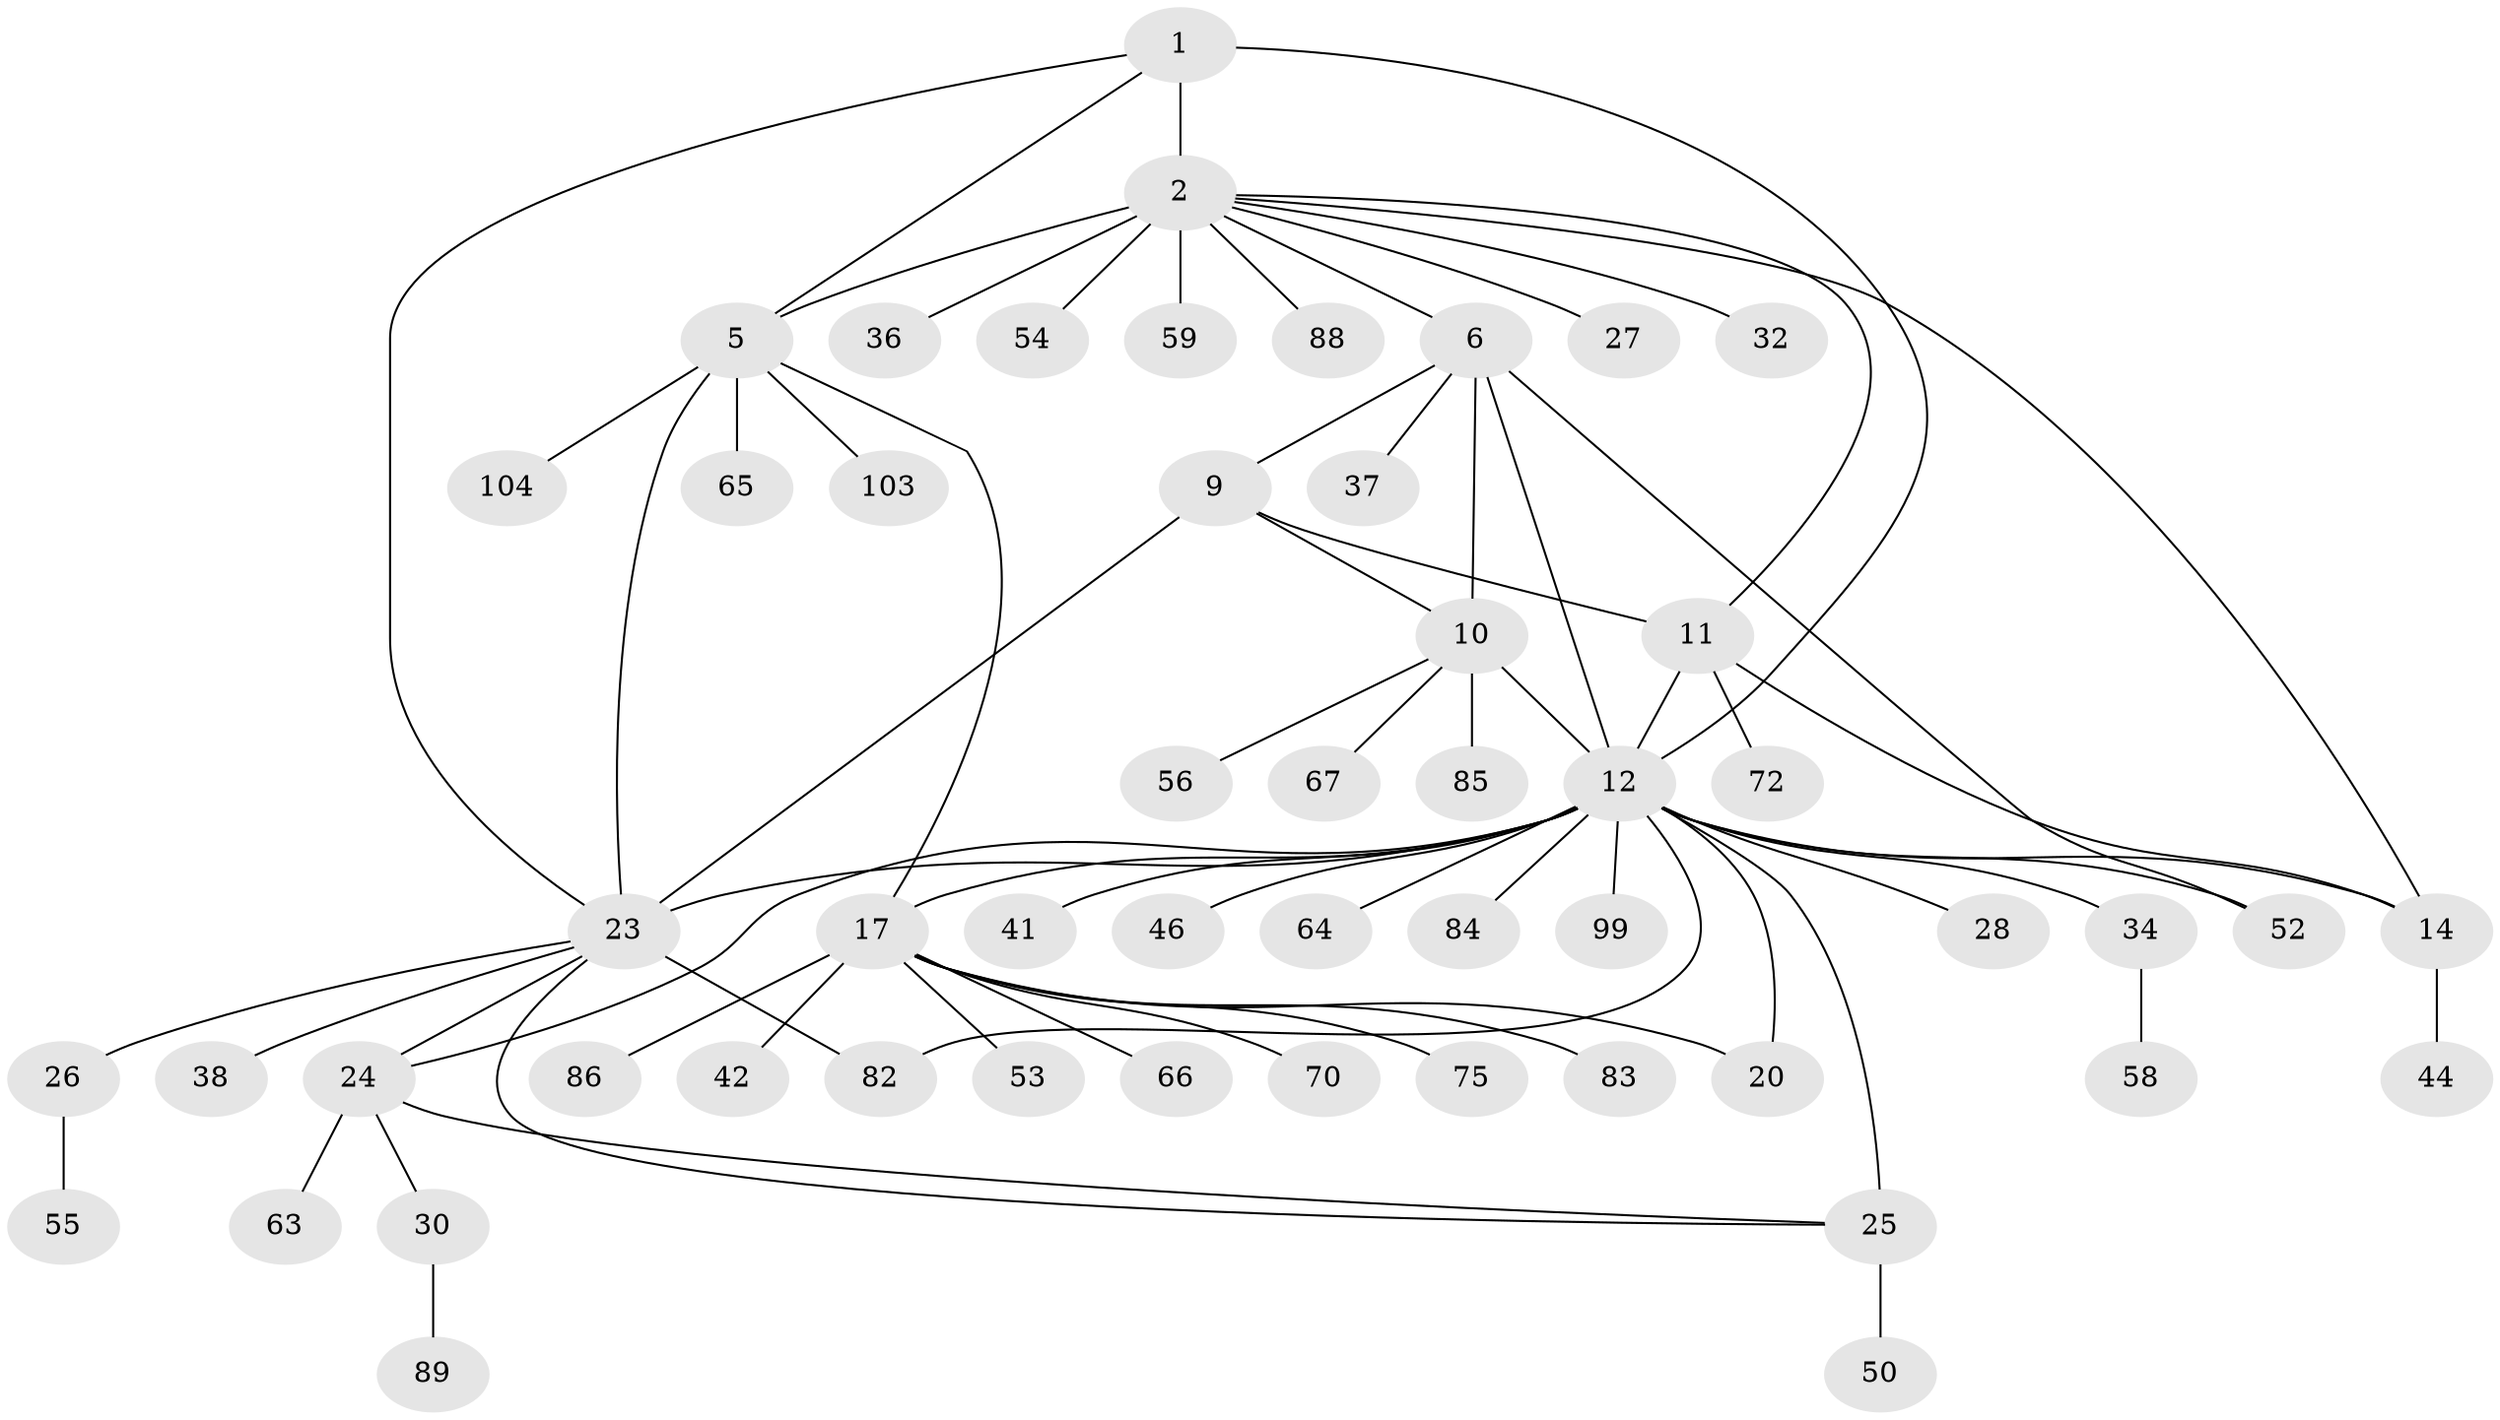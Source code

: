 // original degree distribution, {6: 0.037383177570093455, 9: 0.037383177570093455, 7: 0.056074766355140186, 4: 0.018691588785046728, 8: 0.028037383177570093, 10: 0.028037383177570093, 5: 0.028037383177570093, 11: 0.018691588785046728, 2: 0.12149532710280374, 1: 0.5887850467289719, 3: 0.037383177570093455}
// Generated by graph-tools (version 1.1) at 2025/19/03/04/25 18:19:37]
// undirected, 53 vertices, 70 edges
graph export_dot {
graph [start="1"]
  node [color=gray90,style=filled];
  1 [super="+79"];
  2 [super="+3+4"];
  5;
  6 [super="+7+62"];
  9 [super="+98+100+48"];
  10 [super="+35"];
  11 [super="+33+31"];
  12 [super="+13+95+76+16"];
  14;
  17 [super="+39+18+60"];
  20 [super="+80"];
  23 [super="+43+57"];
  24 [super="+71"];
  25;
  26;
  27;
  28;
  30;
  32;
  34 [super="+74"];
  36;
  37;
  38;
  41;
  42;
  44;
  46;
  50;
  52;
  53;
  54;
  55 [super="+90"];
  56 [super="+92"];
  58;
  59;
  63;
  64;
  65;
  66;
  67;
  70;
  72;
  75;
  82 [super="+105"];
  83;
  84;
  85;
  86;
  88;
  89;
  99;
  103;
  104;
  1 -- 2 [weight=3];
  1 -- 5;
  1 -- 23;
  1 -- 12;
  2 -- 5 [weight=3];
  2 -- 14;
  2 -- 32;
  2 -- 36;
  2 -- 88;
  2 -- 54;
  2 -- 11;
  2 -- 6;
  2 -- 27;
  2 -- 59;
  5 -- 17;
  5 -- 23;
  5 -- 65;
  5 -- 103;
  5 -- 104;
  6 -- 9 [weight=3];
  6 -- 10 [weight=3];
  6 -- 37;
  6 -- 52;
  6 -- 12;
  9 -- 10;
  9 -- 11;
  9 -- 23 [weight=2];
  10 -- 56;
  10 -- 67;
  10 -- 85;
  10 -- 12;
  11 -- 12 [weight=3];
  11 -- 14;
  11 -- 72;
  12 -- 14 [weight=3];
  12 -- 64;
  12 -- 34;
  12 -- 46;
  12 -- 82;
  12 -- 28;
  12 -- 99;
  12 -- 41;
  12 -- 17 [weight=3];
  12 -- 20;
  12 -- 52;
  12 -- 84;
  12 -- 23 [weight=2];
  12 -- 24 [weight=2];
  12 -- 25 [weight=3];
  14 -- 44;
  17 -- 20 [weight=3];
  17 -- 66;
  17 -- 70;
  17 -- 75;
  17 -- 83;
  17 -- 53;
  17 -- 86;
  17 -- 42;
  23 -- 24;
  23 -- 25;
  23 -- 26;
  23 -- 38;
  23 -- 82;
  24 -- 25;
  24 -- 30;
  24 -- 63;
  25 -- 50;
  26 -- 55;
  30 -- 89;
  34 -- 58;
}

